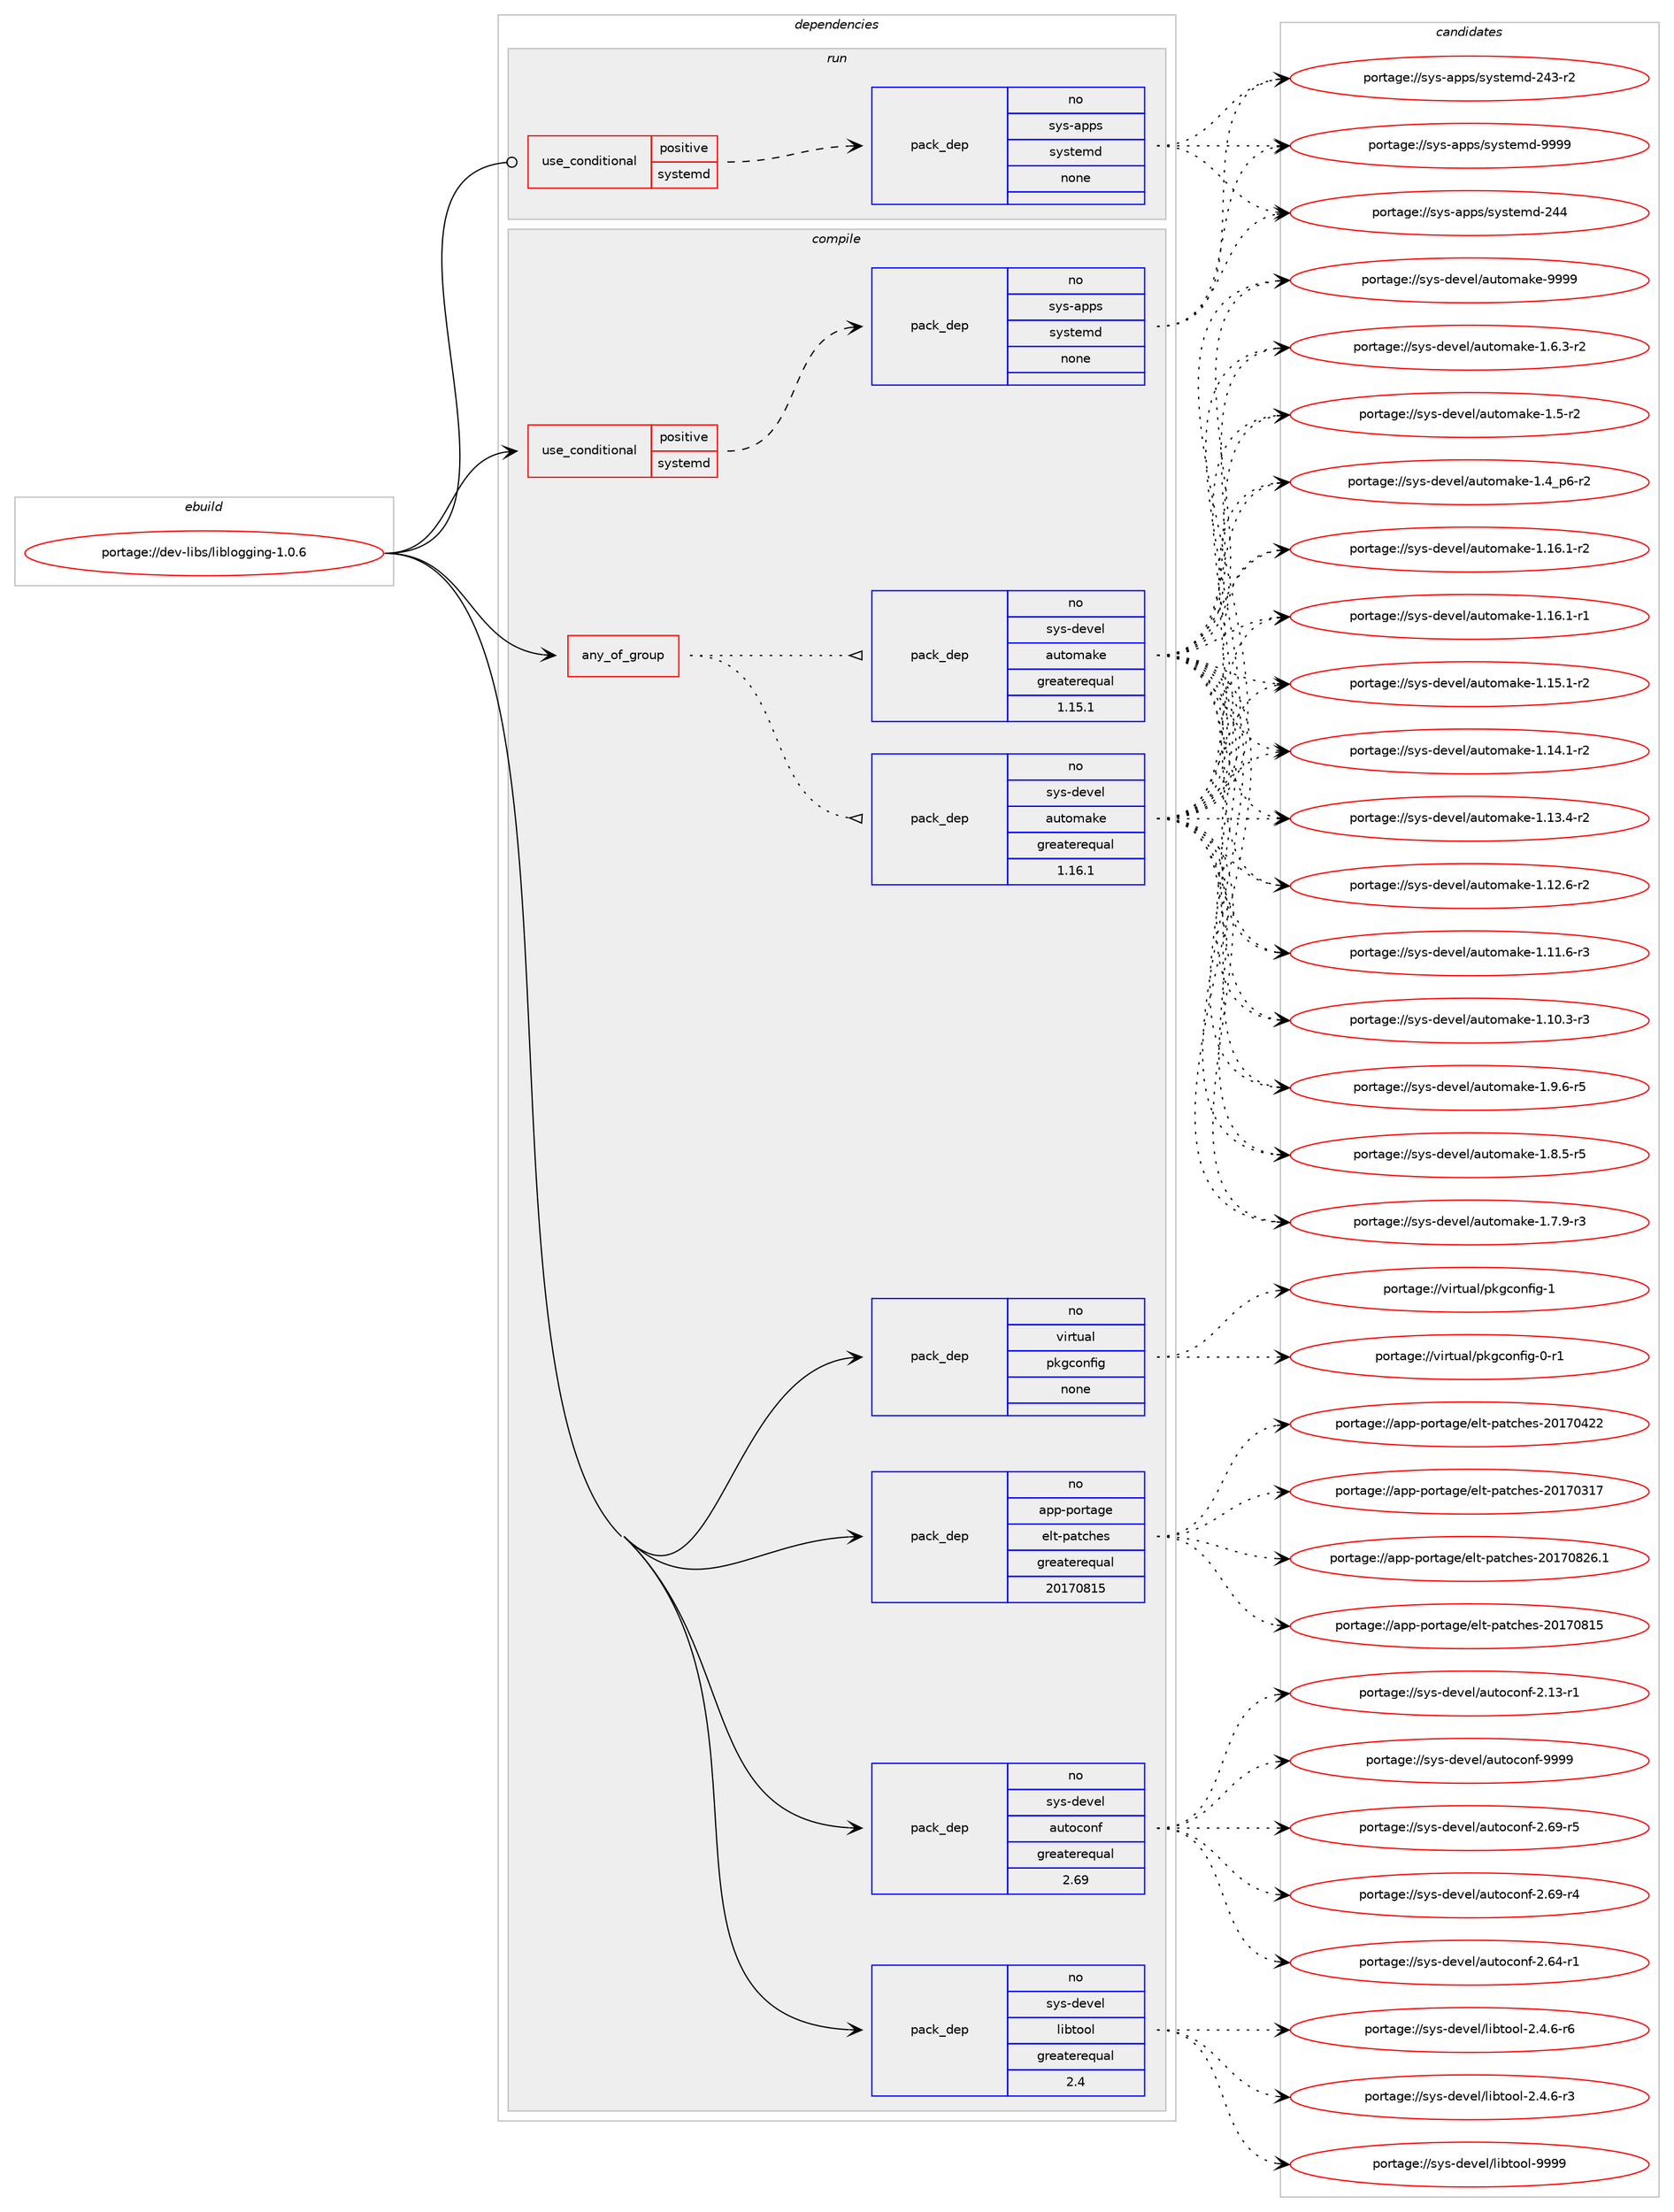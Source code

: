 digraph prolog {

# *************
# Graph options
# *************

newrank=true;
concentrate=true;
compound=true;
graph [rankdir=LR,fontname=Helvetica,fontsize=10,ranksep=1.5];#, ranksep=2.5, nodesep=0.2];
edge  [arrowhead=vee];
node  [fontname=Helvetica,fontsize=10];

# **********
# The ebuild
# **********

subgraph cluster_leftcol {
color=gray;
rank=same;
label=<<i>ebuild</i>>;
id [label="portage://dev-libs/liblogging-1.0.6", color=red, width=4, href="../dev-libs/liblogging-1.0.6.svg"];
}

# ****************
# The dependencies
# ****************

subgraph cluster_midcol {
color=gray;
label=<<i>dependencies</i>>;
subgraph cluster_compile {
fillcolor="#eeeeee";
style=filled;
label=<<i>compile</i>>;
subgraph any5021 {
dependency511900 [label=<<TABLE BORDER="0" CELLBORDER="1" CELLSPACING="0" CELLPADDING="4"><TR><TD CELLPADDING="10">any_of_group</TD></TR></TABLE>>, shape=none, color=red];subgraph pack381453 {
dependency511901 [label=<<TABLE BORDER="0" CELLBORDER="1" CELLSPACING="0" CELLPADDING="4" WIDTH="220"><TR><TD ROWSPAN="6" CELLPADDING="30">pack_dep</TD></TR><TR><TD WIDTH="110">no</TD></TR><TR><TD>sys-devel</TD></TR><TR><TD>automake</TD></TR><TR><TD>greaterequal</TD></TR><TR><TD>1.16.1</TD></TR></TABLE>>, shape=none, color=blue];
}
dependency511900:e -> dependency511901:w [weight=20,style="dotted",arrowhead="oinv"];
subgraph pack381454 {
dependency511902 [label=<<TABLE BORDER="0" CELLBORDER="1" CELLSPACING="0" CELLPADDING="4" WIDTH="220"><TR><TD ROWSPAN="6" CELLPADDING="30">pack_dep</TD></TR><TR><TD WIDTH="110">no</TD></TR><TR><TD>sys-devel</TD></TR><TR><TD>automake</TD></TR><TR><TD>greaterequal</TD></TR><TR><TD>1.15.1</TD></TR></TABLE>>, shape=none, color=blue];
}
dependency511900:e -> dependency511902:w [weight=20,style="dotted",arrowhead="oinv"];
}
id:e -> dependency511900:w [weight=20,style="solid",arrowhead="vee"];
subgraph cond125191 {
dependency511903 [label=<<TABLE BORDER="0" CELLBORDER="1" CELLSPACING="0" CELLPADDING="4"><TR><TD ROWSPAN="3" CELLPADDING="10">use_conditional</TD></TR><TR><TD>positive</TD></TR><TR><TD>systemd</TD></TR></TABLE>>, shape=none, color=red];
subgraph pack381455 {
dependency511904 [label=<<TABLE BORDER="0" CELLBORDER="1" CELLSPACING="0" CELLPADDING="4" WIDTH="220"><TR><TD ROWSPAN="6" CELLPADDING="30">pack_dep</TD></TR><TR><TD WIDTH="110">no</TD></TR><TR><TD>sys-apps</TD></TR><TR><TD>systemd</TD></TR><TR><TD>none</TD></TR><TR><TD></TD></TR></TABLE>>, shape=none, color=blue];
}
dependency511903:e -> dependency511904:w [weight=20,style="dashed",arrowhead="vee"];
}
id:e -> dependency511903:w [weight=20,style="solid",arrowhead="vee"];
subgraph pack381456 {
dependency511905 [label=<<TABLE BORDER="0" CELLBORDER="1" CELLSPACING="0" CELLPADDING="4" WIDTH="220"><TR><TD ROWSPAN="6" CELLPADDING="30">pack_dep</TD></TR><TR><TD WIDTH="110">no</TD></TR><TR><TD>app-portage</TD></TR><TR><TD>elt-patches</TD></TR><TR><TD>greaterequal</TD></TR><TR><TD>20170815</TD></TR></TABLE>>, shape=none, color=blue];
}
id:e -> dependency511905:w [weight=20,style="solid",arrowhead="vee"];
subgraph pack381457 {
dependency511906 [label=<<TABLE BORDER="0" CELLBORDER="1" CELLSPACING="0" CELLPADDING="4" WIDTH="220"><TR><TD ROWSPAN="6" CELLPADDING="30">pack_dep</TD></TR><TR><TD WIDTH="110">no</TD></TR><TR><TD>sys-devel</TD></TR><TR><TD>autoconf</TD></TR><TR><TD>greaterequal</TD></TR><TR><TD>2.69</TD></TR></TABLE>>, shape=none, color=blue];
}
id:e -> dependency511906:w [weight=20,style="solid",arrowhead="vee"];
subgraph pack381458 {
dependency511907 [label=<<TABLE BORDER="0" CELLBORDER="1" CELLSPACING="0" CELLPADDING="4" WIDTH="220"><TR><TD ROWSPAN="6" CELLPADDING="30">pack_dep</TD></TR><TR><TD WIDTH="110">no</TD></TR><TR><TD>sys-devel</TD></TR><TR><TD>libtool</TD></TR><TR><TD>greaterequal</TD></TR><TR><TD>2.4</TD></TR></TABLE>>, shape=none, color=blue];
}
id:e -> dependency511907:w [weight=20,style="solid",arrowhead="vee"];
subgraph pack381459 {
dependency511908 [label=<<TABLE BORDER="0" CELLBORDER="1" CELLSPACING="0" CELLPADDING="4" WIDTH="220"><TR><TD ROWSPAN="6" CELLPADDING="30">pack_dep</TD></TR><TR><TD WIDTH="110">no</TD></TR><TR><TD>virtual</TD></TR><TR><TD>pkgconfig</TD></TR><TR><TD>none</TD></TR><TR><TD></TD></TR></TABLE>>, shape=none, color=blue];
}
id:e -> dependency511908:w [weight=20,style="solid",arrowhead="vee"];
}
subgraph cluster_compileandrun {
fillcolor="#eeeeee";
style=filled;
label=<<i>compile and run</i>>;
}
subgraph cluster_run {
fillcolor="#eeeeee";
style=filled;
label=<<i>run</i>>;
subgraph cond125192 {
dependency511909 [label=<<TABLE BORDER="0" CELLBORDER="1" CELLSPACING="0" CELLPADDING="4"><TR><TD ROWSPAN="3" CELLPADDING="10">use_conditional</TD></TR><TR><TD>positive</TD></TR><TR><TD>systemd</TD></TR></TABLE>>, shape=none, color=red];
subgraph pack381460 {
dependency511910 [label=<<TABLE BORDER="0" CELLBORDER="1" CELLSPACING="0" CELLPADDING="4" WIDTH="220"><TR><TD ROWSPAN="6" CELLPADDING="30">pack_dep</TD></TR><TR><TD WIDTH="110">no</TD></TR><TR><TD>sys-apps</TD></TR><TR><TD>systemd</TD></TR><TR><TD>none</TD></TR><TR><TD></TD></TR></TABLE>>, shape=none, color=blue];
}
dependency511909:e -> dependency511910:w [weight=20,style="dashed",arrowhead="vee"];
}
id:e -> dependency511909:w [weight=20,style="solid",arrowhead="odot"];
}
}

# **************
# The candidates
# **************

subgraph cluster_choices {
rank=same;
color=gray;
label=<<i>candidates</i>>;

subgraph choice381453 {
color=black;
nodesep=1;
choice115121115451001011181011084797117116111109971071014557575757 [label="portage://sys-devel/automake-9999", color=red, width=4,href="../sys-devel/automake-9999.svg"];
choice115121115451001011181011084797117116111109971071014549465746544511453 [label="portage://sys-devel/automake-1.9.6-r5", color=red, width=4,href="../sys-devel/automake-1.9.6-r5.svg"];
choice115121115451001011181011084797117116111109971071014549465646534511453 [label="portage://sys-devel/automake-1.8.5-r5", color=red, width=4,href="../sys-devel/automake-1.8.5-r5.svg"];
choice115121115451001011181011084797117116111109971071014549465546574511451 [label="portage://sys-devel/automake-1.7.9-r3", color=red, width=4,href="../sys-devel/automake-1.7.9-r3.svg"];
choice115121115451001011181011084797117116111109971071014549465446514511450 [label="portage://sys-devel/automake-1.6.3-r2", color=red, width=4,href="../sys-devel/automake-1.6.3-r2.svg"];
choice11512111545100101118101108479711711611110997107101454946534511450 [label="portage://sys-devel/automake-1.5-r2", color=red, width=4,href="../sys-devel/automake-1.5-r2.svg"];
choice115121115451001011181011084797117116111109971071014549465295112544511450 [label="portage://sys-devel/automake-1.4_p6-r2", color=red, width=4,href="../sys-devel/automake-1.4_p6-r2.svg"];
choice11512111545100101118101108479711711611110997107101454946495446494511450 [label="portage://sys-devel/automake-1.16.1-r2", color=red, width=4,href="../sys-devel/automake-1.16.1-r2.svg"];
choice11512111545100101118101108479711711611110997107101454946495446494511449 [label="portage://sys-devel/automake-1.16.1-r1", color=red, width=4,href="../sys-devel/automake-1.16.1-r1.svg"];
choice11512111545100101118101108479711711611110997107101454946495346494511450 [label="portage://sys-devel/automake-1.15.1-r2", color=red, width=4,href="../sys-devel/automake-1.15.1-r2.svg"];
choice11512111545100101118101108479711711611110997107101454946495246494511450 [label="portage://sys-devel/automake-1.14.1-r2", color=red, width=4,href="../sys-devel/automake-1.14.1-r2.svg"];
choice11512111545100101118101108479711711611110997107101454946495146524511450 [label="portage://sys-devel/automake-1.13.4-r2", color=red, width=4,href="../sys-devel/automake-1.13.4-r2.svg"];
choice11512111545100101118101108479711711611110997107101454946495046544511450 [label="portage://sys-devel/automake-1.12.6-r2", color=red, width=4,href="../sys-devel/automake-1.12.6-r2.svg"];
choice11512111545100101118101108479711711611110997107101454946494946544511451 [label="portage://sys-devel/automake-1.11.6-r3", color=red, width=4,href="../sys-devel/automake-1.11.6-r3.svg"];
choice11512111545100101118101108479711711611110997107101454946494846514511451 [label="portage://sys-devel/automake-1.10.3-r3", color=red, width=4,href="../sys-devel/automake-1.10.3-r3.svg"];
dependency511901:e -> choice115121115451001011181011084797117116111109971071014557575757:w [style=dotted,weight="100"];
dependency511901:e -> choice115121115451001011181011084797117116111109971071014549465746544511453:w [style=dotted,weight="100"];
dependency511901:e -> choice115121115451001011181011084797117116111109971071014549465646534511453:w [style=dotted,weight="100"];
dependency511901:e -> choice115121115451001011181011084797117116111109971071014549465546574511451:w [style=dotted,weight="100"];
dependency511901:e -> choice115121115451001011181011084797117116111109971071014549465446514511450:w [style=dotted,weight="100"];
dependency511901:e -> choice11512111545100101118101108479711711611110997107101454946534511450:w [style=dotted,weight="100"];
dependency511901:e -> choice115121115451001011181011084797117116111109971071014549465295112544511450:w [style=dotted,weight="100"];
dependency511901:e -> choice11512111545100101118101108479711711611110997107101454946495446494511450:w [style=dotted,weight="100"];
dependency511901:e -> choice11512111545100101118101108479711711611110997107101454946495446494511449:w [style=dotted,weight="100"];
dependency511901:e -> choice11512111545100101118101108479711711611110997107101454946495346494511450:w [style=dotted,weight="100"];
dependency511901:e -> choice11512111545100101118101108479711711611110997107101454946495246494511450:w [style=dotted,weight="100"];
dependency511901:e -> choice11512111545100101118101108479711711611110997107101454946495146524511450:w [style=dotted,weight="100"];
dependency511901:e -> choice11512111545100101118101108479711711611110997107101454946495046544511450:w [style=dotted,weight="100"];
dependency511901:e -> choice11512111545100101118101108479711711611110997107101454946494946544511451:w [style=dotted,weight="100"];
dependency511901:e -> choice11512111545100101118101108479711711611110997107101454946494846514511451:w [style=dotted,weight="100"];
}
subgraph choice381454 {
color=black;
nodesep=1;
choice115121115451001011181011084797117116111109971071014557575757 [label="portage://sys-devel/automake-9999", color=red, width=4,href="../sys-devel/automake-9999.svg"];
choice115121115451001011181011084797117116111109971071014549465746544511453 [label="portage://sys-devel/automake-1.9.6-r5", color=red, width=4,href="../sys-devel/automake-1.9.6-r5.svg"];
choice115121115451001011181011084797117116111109971071014549465646534511453 [label="portage://sys-devel/automake-1.8.5-r5", color=red, width=4,href="../sys-devel/automake-1.8.5-r5.svg"];
choice115121115451001011181011084797117116111109971071014549465546574511451 [label="portage://sys-devel/automake-1.7.9-r3", color=red, width=4,href="../sys-devel/automake-1.7.9-r3.svg"];
choice115121115451001011181011084797117116111109971071014549465446514511450 [label="portage://sys-devel/automake-1.6.3-r2", color=red, width=4,href="../sys-devel/automake-1.6.3-r2.svg"];
choice11512111545100101118101108479711711611110997107101454946534511450 [label="portage://sys-devel/automake-1.5-r2", color=red, width=4,href="../sys-devel/automake-1.5-r2.svg"];
choice115121115451001011181011084797117116111109971071014549465295112544511450 [label="portage://sys-devel/automake-1.4_p6-r2", color=red, width=4,href="../sys-devel/automake-1.4_p6-r2.svg"];
choice11512111545100101118101108479711711611110997107101454946495446494511450 [label="portage://sys-devel/automake-1.16.1-r2", color=red, width=4,href="../sys-devel/automake-1.16.1-r2.svg"];
choice11512111545100101118101108479711711611110997107101454946495446494511449 [label="portage://sys-devel/automake-1.16.1-r1", color=red, width=4,href="../sys-devel/automake-1.16.1-r1.svg"];
choice11512111545100101118101108479711711611110997107101454946495346494511450 [label="portage://sys-devel/automake-1.15.1-r2", color=red, width=4,href="../sys-devel/automake-1.15.1-r2.svg"];
choice11512111545100101118101108479711711611110997107101454946495246494511450 [label="portage://sys-devel/automake-1.14.1-r2", color=red, width=4,href="../sys-devel/automake-1.14.1-r2.svg"];
choice11512111545100101118101108479711711611110997107101454946495146524511450 [label="portage://sys-devel/automake-1.13.4-r2", color=red, width=4,href="../sys-devel/automake-1.13.4-r2.svg"];
choice11512111545100101118101108479711711611110997107101454946495046544511450 [label="portage://sys-devel/automake-1.12.6-r2", color=red, width=4,href="../sys-devel/automake-1.12.6-r2.svg"];
choice11512111545100101118101108479711711611110997107101454946494946544511451 [label="portage://sys-devel/automake-1.11.6-r3", color=red, width=4,href="../sys-devel/automake-1.11.6-r3.svg"];
choice11512111545100101118101108479711711611110997107101454946494846514511451 [label="portage://sys-devel/automake-1.10.3-r3", color=red, width=4,href="../sys-devel/automake-1.10.3-r3.svg"];
dependency511902:e -> choice115121115451001011181011084797117116111109971071014557575757:w [style=dotted,weight="100"];
dependency511902:e -> choice115121115451001011181011084797117116111109971071014549465746544511453:w [style=dotted,weight="100"];
dependency511902:e -> choice115121115451001011181011084797117116111109971071014549465646534511453:w [style=dotted,weight="100"];
dependency511902:e -> choice115121115451001011181011084797117116111109971071014549465546574511451:w [style=dotted,weight="100"];
dependency511902:e -> choice115121115451001011181011084797117116111109971071014549465446514511450:w [style=dotted,weight="100"];
dependency511902:e -> choice11512111545100101118101108479711711611110997107101454946534511450:w [style=dotted,weight="100"];
dependency511902:e -> choice115121115451001011181011084797117116111109971071014549465295112544511450:w [style=dotted,weight="100"];
dependency511902:e -> choice11512111545100101118101108479711711611110997107101454946495446494511450:w [style=dotted,weight="100"];
dependency511902:e -> choice11512111545100101118101108479711711611110997107101454946495446494511449:w [style=dotted,weight="100"];
dependency511902:e -> choice11512111545100101118101108479711711611110997107101454946495346494511450:w [style=dotted,weight="100"];
dependency511902:e -> choice11512111545100101118101108479711711611110997107101454946495246494511450:w [style=dotted,weight="100"];
dependency511902:e -> choice11512111545100101118101108479711711611110997107101454946495146524511450:w [style=dotted,weight="100"];
dependency511902:e -> choice11512111545100101118101108479711711611110997107101454946495046544511450:w [style=dotted,weight="100"];
dependency511902:e -> choice11512111545100101118101108479711711611110997107101454946494946544511451:w [style=dotted,weight="100"];
dependency511902:e -> choice11512111545100101118101108479711711611110997107101454946494846514511451:w [style=dotted,weight="100"];
}
subgraph choice381455 {
color=black;
nodesep=1;
choice1151211154597112112115471151211151161011091004557575757 [label="portage://sys-apps/systemd-9999", color=red, width=4,href="../sys-apps/systemd-9999.svg"];
choice11512111545971121121154711512111511610110910045505252 [label="portage://sys-apps/systemd-244", color=red, width=4,href="../sys-apps/systemd-244.svg"];
choice115121115459711211211547115121115116101109100455052514511450 [label="portage://sys-apps/systemd-243-r2", color=red, width=4,href="../sys-apps/systemd-243-r2.svg"];
dependency511904:e -> choice1151211154597112112115471151211151161011091004557575757:w [style=dotted,weight="100"];
dependency511904:e -> choice11512111545971121121154711512111511610110910045505252:w [style=dotted,weight="100"];
dependency511904:e -> choice115121115459711211211547115121115116101109100455052514511450:w [style=dotted,weight="100"];
}
subgraph choice381456 {
color=black;
nodesep=1;
choice971121124511211111411697103101471011081164511297116991041011154550484955485650544649 [label="portage://app-portage/elt-patches-20170826.1", color=red, width=4,href="../app-portage/elt-patches-20170826.1.svg"];
choice97112112451121111141169710310147101108116451129711699104101115455048495548564953 [label="portage://app-portage/elt-patches-20170815", color=red, width=4,href="../app-portage/elt-patches-20170815.svg"];
choice97112112451121111141169710310147101108116451129711699104101115455048495548525050 [label="portage://app-portage/elt-patches-20170422", color=red, width=4,href="../app-portage/elt-patches-20170422.svg"];
choice97112112451121111141169710310147101108116451129711699104101115455048495548514955 [label="portage://app-portage/elt-patches-20170317", color=red, width=4,href="../app-portage/elt-patches-20170317.svg"];
dependency511905:e -> choice971121124511211111411697103101471011081164511297116991041011154550484955485650544649:w [style=dotted,weight="100"];
dependency511905:e -> choice97112112451121111141169710310147101108116451129711699104101115455048495548564953:w [style=dotted,weight="100"];
dependency511905:e -> choice97112112451121111141169710310147101108116451129711699104101115455048495548525050:w [style=dotted,weight="100"];
dependency511905:e -> choice97112112451121111141169710310147101108116451129711699104101115455048495548514955:w [style=dotted,weight="100"];
}
subgraph choice381457 {
color=black;
nodesep=1;
choice115121115451001011181011084797117116111991111101024557575757 [label="portage://sys-devel/autoconf-9999", color=red, width=4,href="../sys-devel/autoconf-9999.svg"];
choice1151211154510010111810110847971171161119911111010245504654574511453 [label="portage://sys-devel/autoconf-2.69-r5", color=red, width=4,href="../sys-devel/autoconf-2.69-r5.svg"];
choice1151211154510010111810110847971171161119911111010245504654574511452 [label="portage://sys-devel/autoconf-2.69-r4", color=red, width=4,href="../sys-devel/autoconf-2.69-r4.svg"];
choice1151211154510010111810110847971171161119911111010245504654524511449 [label="portage://sys-devel/autoconf-2.64-r1", color=red, width=4,href="../sys-devel/autoconf-2.64-r1.svg"];
choice1151211154510010111810110847971171161119911111010245504649514511449 [label="portage://sys-devel/autoconf-2.13-r1", color=red, width=4,href="../sys-devel/autoconf-2.13-r1.svg"];
dependency511906:e -> choice115121115451001011181011084797117116111991111101024557575757:w [style=dotted,weight="100"];
dependency511906:e -> choice1151211154510010111810110847971171161119911111010245504654574511453:w [style=dotted,weight="100"];
dependency511906:e -> choice1151211154510010111810110847971171161119911111010245504654574511452:w [style=dotted,weight="100"];
dependency511906:e -> choice1151211154510010111810110847971171161119911111010245504654524511449:w [style=dotted,weight="100"];
dependency511906:e -> choice1151211154510010111810110847971171161119911111010245504649514511449:w [style=dotted,weight="100"];
}
subgraph choice381458 {
color=black;
nodesep=1;
choice1151211154510010111810110847108105981161111111084557575757 [label="portage://sys-devel/libtool-9999", color=red, width=4,href="../sys-devel/libtool-9999.svg"];
choice1151211154510010111810110847108105981161111111084550465246544511454 [label="portage://sys-devel/libtool-2.4.6-r6", color=red, width=4,href="../sys-devel/libtool-2.4.6-r6.svg"];
choice1151211154510010111810110847108105981161111111084550465246544511451 [label="portage://sys-devel/libtool-2.4.6-r3", color=red, width=4,href="../sys-devel/libtool-2.4.6-r3.svg"];
dependency511907:e -> choice1151211154510010111810110847108105981161111111084557575757:w [style=dotted,weight="100"];
dependency511907:e -> choice1151211154510010111810110847108105981161111111084550465246544511454:w [style=dotted,weight="100"];
dependency511907:e -> choice1151211154510010111810110847108105981161111111084550465246544511451:w [style=dotted,weight="100"];
}
subgraph choice381459 {
color=black;
nodesep=1;
choice1181051141161179710847112107103991111101021051034549 [label="portage://virtual/pkgconfig-1", color=red, width=4,href="../virtual/pkgconfig-1.svg"];
choice11810511411611797108471121071039911111010210510345484511449 [label="portage://virtual/pkgconfig-0-r1", color=red, width=4,href="../virtual/pkgconfig-0-r1.svg"];
dependency511908:e -> choice1181051141161179710847112107103991111101021051034549:w [style=dotted,weight="100"];
dependency511908:e -> choice11810511411611797108471121071039911111010210510345484511449:w [style=dotted,weight="100"];
}
subgraph choice381460 {
color=black;
nodesep=1;
choice1151211154597112112115471151211151161011091004557575757 [label="portage://sys-apps/systemd-9999", color=red, width=4,href="../sys-apps/systemd-9999.svg"];
choice11512111545971121121154711512111511610110910045505252 [label="portage://sys-apps/systemd-244", color=red, width=4,href="../sys-apps/systemd-244.svg"];
choice115121115459711211211547115121115116101109100455052514511450 [label="portage://sys-apps/systemd-243-r2", color=red, width=4,href="../sys-apps/systemd-243-r2.svg"];
dependency511910:e -> choice1151211154597112112115471151211151161011091004557575757:w [style=dotted,weight="100"];
dependency511910:e -> choice11512111545971121121154711512111511610110910045505252:w [style=dotted,weight="100"];
dependency511910:e -> choice115121115459711211211547115121115116101109100455052514511450:w [style=dotted,weight="100"];
}
}

}
